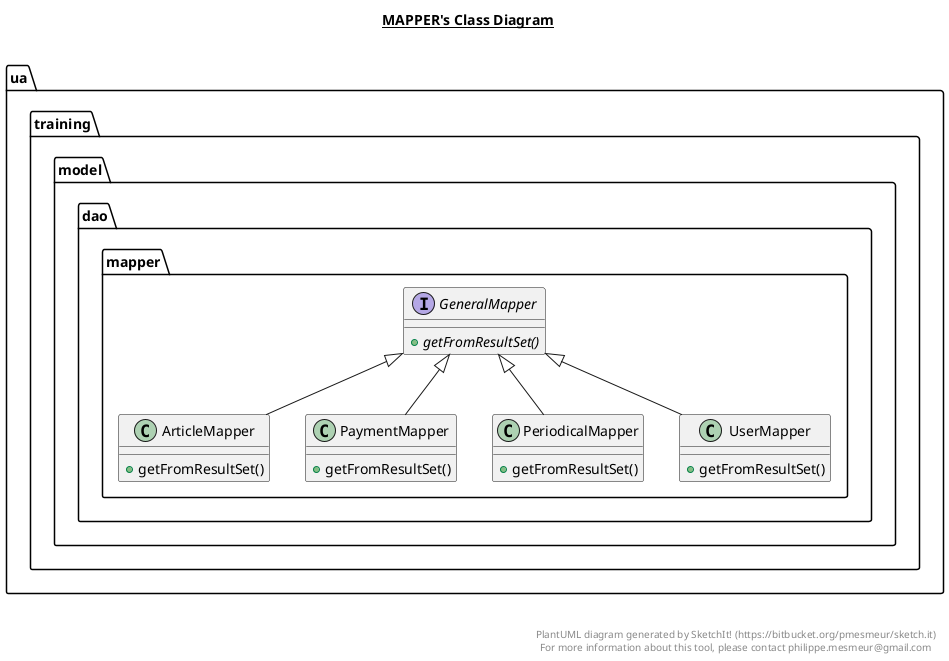 @startuml

title __MAPPER's Class Diagram__\n

  package ua.training.model.dao {
    package ua.training.model.dao.mapper {
      class ArticleMapper {
          + getFromResultSet()
      }
    }
  }
  

  package ua.training.model.dao {
    package ua.training.model.dao.mapper {
      interface GeneralMapper {
          {abstract} + getFromResultSet()
      }
    }
  }
  

  package ua.training.model.dao {
    package ua.training.model.dao.mapper {
      class PaymentMapper {
          + getFromResultSet()
      }
    }
  }
  

  package ua.training.model.dao {
    package ua.training.model.dao.mapper {
      class PeriodicalMapper {
          + getFromResultSet()
      }
    }
  }
  

  package ua.training.model.dao {
    package ua.training.model.dao.mapper {
      class UserMapper {
          + getFromResultSet()
      }
    }
  }
  

  ArticleMapper -up-|> GeneralMapper
  PaymentMapper -up-|> GeneralMapper
  PeriodicalMapper -up-|> GeneralMapper
  UserMapper -up-|> GeneralMapper


right footer


PlantUML diagram generated by SketchIt! (https://bitbucket.org/pmesmeur/sketch.it)
For more information about this tool, please contact philippe.mesmeur@gmail.com
endfooter

@enduml
